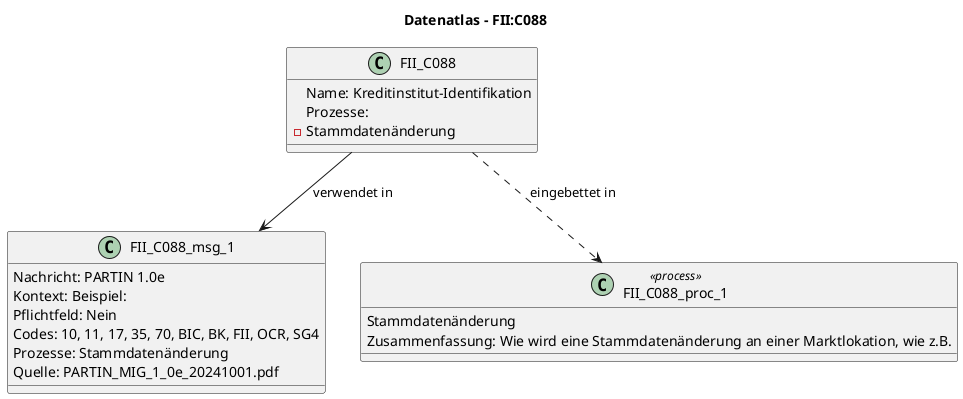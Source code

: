 @startuml
title Datenatlas – FII:C088
class FII_C088 {
  Name: Kreditinstitut-Identifikation
  Prozesse:
    - Stammdatenänderung
}
class FII_C088_msg_1 {
  Nachricht: PARTIN 1.0e
  Kontext: Beispiel:
  Pflichtfeld: Nein
  Codes: 10, 11, 17, 35, 70, BIC, BK, FII, OCR, SG4
  Prozesse: Stammdatenänderung
  Quelle: PARTIN_MIG_1_0e_20241001.pdf
}
FII_C088 --> FII_C088_msg_1 : verwendet in
class FII_C088_proc_1 <<process>> {
  Stammdatenänderung
  Zusammenfassung: Wie wird eine Stammdatenänderung an einer Marktlokation, wie z.B.
}
FII_C088 ..> FII_C088_proc_1 : eingebettet in
@enduml